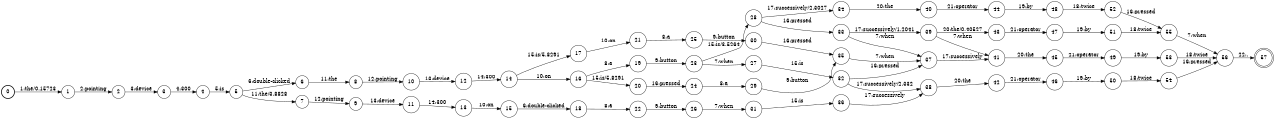 digraph FST {
rankdir = LR;
size = "8.5,11";
label = "";
center = 1;
orientation = Portrait;
ranksep = "0.4";
nodesep = "0.25";
0 [label = "0", shape = circle, style = bold, fontsize = 14]
	0 -> 1 [label = "1:the/0.15723", fontsize = 14];
1 [label = "1", shape = circle, style = solid, fontsize = 14]
	1 -> 2 [label = "2:pointing", fontsize = 14];
2 [label = "2", shape = circle, style = solid, fontsize = 14]
	2 -> 3 [label = "3:device", fontsize = 14];
3 [label = "3", shape = circle, style = solid, fontsize = 14]
	3 -> 4 [label = "4:300", fontsize = 14];
4 [label = "4", shape = circle, style = solid, fontsize = 14]
	4 -> 5 [label = "5:is", fontsize = 14];
5 [label = "5", shape = circle, style = solid, fontsize = 14]
	5 -> 7 [label = "11:the/3.8828", fontsize = 14];
	5 -> 6 [label = "6:double-clicked", fontsize = 14];
6 [label = "6", shape = circle, style = solid, fontsize = 14]
	6 -> 8 [label = "11:the", fontsize = 14];
7 [label = "7", shape = circle, style = solid, fontsize = 14]
	7 -> 9 [label = "12:pointing", fontsize = 14];
8 [label = "8", shape = circle, style = solid, fontsize = 14]
	8 -> 10 [label = "12:pointing", fontsize = 14];
9 [label = "9", shape = circle, style = solid, fontsize = 14]
	9 -> 11 [label = "13:device", fontsize = 14];
10 [label = "10", shape = circle, style = solid, fontsize = 14]
	10 -> 12 [label = "13:device", fontsize = 14];
11 [label = "11", shape = circle, style = solid, fontsize = 14]
	11 -> 13 [label = "14:300", fontsize = 14];
12 [label = "12", shape = circle, style = solid, fontsize = 14]
	12 -> 14 [label = "14:300", fontsize = 14];
13 [label = "13", shape = circle, style = solid, fontsize = 14]
	13 -> 15 [label = "10:on", fontsize = 14];
14 [label = "14", shape = circle, style = solid, fontsize = 14]
	14 -> 17 [label = "15:is/5.8291", fontsize = 14];
	14 -> 16 [label = "10:on", fontsize = 14];
15 [label = "15", shape = circle, style = solid, fontsize = 14]
	15 -> 18 [label = "6:double-clicked", fontsize = 14];
16 [label = "16", shape = circle, style = solid, fontsize = 14]
	16 -> 20 [label = "15:is/5.8291", fontsize = 14];
	16 -> 19 [label = "8:a", fontsize = 14];
17 [label = "17", shape = circle, style = solid, fontsize = 14]
	17 -> 21 [label = "10:on", fontsize = 14];
18 [label = "18", shape = circle, style = solid, fontsize = 14]
	18 -> 22 [label = "8:a", fontsize = 14];
19 [label = "19", shape = circle, style = solid, fontsize = 14]
	19 -> 23 [label = "9:button", fontsize = 14];
20 [label = "20", shape = circle, style = solid, fontsize = 14]
	20 -> 24 [label = "16:pressed", fontsize = 14];
21 [label = "21", shape = circle, style = solid, fontsize = 14]
	21 -> 25 [label = "8:a", fontsize = 14];
22 [label = "22", shape = circle, style = solid, fontsize = 14]
	22 -> 26 [label = "9:button", fontsize = 14];
23 [label = "23", shape = circle, style = solid, fontsize = 14]
	23 -> 28 [label = "15:is/3.5264", fontsize = 14];
	23 -> 27 [label = "7:when", fontsize = 14];
24 [label = "24", shape = circle, style = solid, fontsize = 14]
	24 -> 29 [label = "8:a", fontsize = 14];
25 [label = "25", shape = circle, style = solid, fontsize = 14]
	25 -> 30 [label = "9:button", fontsize = 14];
26 [label = "26", shape = circle, style = solid, fontsize = 14]
	26 -> 31 [label = "7:when", fontsize = 14];
27 [label = "27", shape = circle, style = solid, fontsize = 14]
	27 -> 32 [label = "15:is", fontsize = 14];
28 [label = "28", shape = circle, style = solid, fontsize = 14]
	28 -> 33 [label = "16:pressed", fontsize = 14];
	28 -> 34 [label = "17:successively/2.3027", fontsize = 14];
29 [label = "29", shape = circle, style = solid, fontsize = 14]
	29 -> 35 [label = "9:button", fontsize = 14];
30 [label = "30", shape = circle, style = solid, fontsize = 14]
	30 -> 35 [label = "16:pressed", fontsize = 14];
31 [label = "31", shape = circle, style = solid, fontsize = 14]
	31 -> 36 [label = "15:is", fontsize = 14];
32 [label = "32", shape = circle, style = solid, fontsize = 14]
	32 -> 37 [label = "16:pressed", fontsize = 14];
	32 -> 38 [label = "17:successively/2.332", fontsize = 14];
33 [label = "33", shape = circle, style = solid, fontsize = 14]
	33 -> 37 [label = "7:when", fontsize = 14];
	33 -> 39 [label = "17:successively/1.2041", fontsize = 14];
34 [label = "34", shape = circle, style = solid, fontsize = 14]
	34 -> 40 [label = "20:the", fontsize = 14];
35 [label = "35", shape = circle, style = solid, fontsize = 14]
	35 -> 37 [label = "7:when", fontsize = 14];
36 [label = "36", shape = circle, style = solid, fontsize = 14]
	36 -> 38 [label = "17:successively", fontsize = 14];
37 [label = "37", shape = circle, style = solid, fontsize = 14]
	37 -> 41 [label = "17:successively", fontsize = 14];
38 [label = "38", shape = circle, style = solid, fontsize = 14]
	38 -> 42 [label = "20:the", fontsize = 14];
39 [label = "39", shape = circle, style = solid, fontsize = 14]
	39 -> 43 [label = "20:the/0.40527", fontsize = 14];
	39 -> 41 [label = "7:when", fontsize = 14];
40 [label = "40", shape = circle, style = solid, fontsize = 14]
	40 -> 44 [label = "21:operator", fontsize = 14];
41 [label = "41", shape = circle, style = solid, fontsize = 14]
	41 -> 45 [label = "20:the", fontsize = 14];
42 [label = "42", shape = circle, style = solid, fontsize = 14]
	42 -> 46 [label = "21:operator", fontsize = 14];
43 [label = "43", shape = circle, style = solid, fontsize = 14]
	43 -> 47 [label = "21:operator", fontsize = 14];
44 [label = "44", shape = circle, style = solid, fontsize = 14]
	44 -> 48 [label = "19:by", fontsize = 14];
45 [label = "45", shape = circle, style = solid, fontsize = 14]
	45 -> 49 [label = "21:operator", fontsize = 14];
46 [label = "46", shape = circle, style = solid, fontsize = 14]
	46 -> 50 [label = "19:by", fontsize = 14];
47 [label = "47", shape = circle, style = solid, fontsize = 14]
	47 -> 51 [label = "19:by", fontsize = 14];
48 [label = "48", shape = circle, style = solid, fontsize = 14]
	48 -> 52 [label = "18:twice", fontsize = 14];
49 [label = "49", shape = circle, style = solid, fontsize = 14]
	49 -> 53 [label = "19:by", fontsize = 14];
50 [label = "50", shape = circle, style = solid, fontsize = 14]
	50 -> 54 [label = "18:twice", fontsize = 14];
51 [label = "51", shape = circle, style = solid, fontsize = 14]
	51 -> 55 [label = "18:twice", fontsize = 14];
52 [label = "52", shape = circle, style = solid, fontsize = 14]
	52 -> 55 [label = "16:pressed", fontsize = 14];
53 [label = "53", shape = circle, style = solid, fontsize = 14]
	53 -> 56 [label = "18:twice", fontsize = 14];
54 [label = "54", shape = circle, style = solid, fontsize = 14]
	54 -> 56 [label = "16:pressed", fontsize = 14];
55 [label = "55", shape = circle, style = solid, fontsize = 14]
	55 -> 56 [label = "7:when", fontsize = 14];
56 [label = "56", shape = circle, style = solid, fontsize = 14]
	56 -> 57 [label = "22:.", fontsize = 14];
57 [label = "57", shape = doublecircle, style = solid, fontsize = 14]
}
